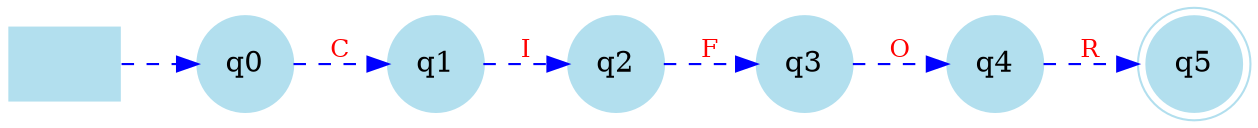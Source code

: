 digraph "automathon/Palabras_reservadas/automata_24_token" {
	graph [rankdir=LR]
	node [color=lightblue2 shape=circle style=filled]
	edge [color=blue fontcolor=red fontsize=12 style=dashed]
	"" [label="" shape=plaintext]
	q5 [label=q5 shape=doublecircle]
	q4 [label=q4 shape=circle]
	q2 [label=q2 shape=circle]
	q1 [label=q1 shape=circle]
	q0 [label=q0 shape=circle]
	q3 [label=q3 shape=circle]
	"" -> q0 [label=""]
	q0 -> q1 [label=C]
	q1 -> q2 [label=I]
	q2 -> q3 [label=F]
	q3 -> q4 [label=O]
	q4 -> q5 [label=R]
}
